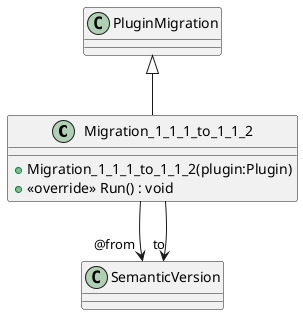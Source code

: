 @startuml
class Migration_1_1_1_to_1_1_2 {
    + Migration_1_1_1_to_1_1_2(plugin:Plugin)
    + <<override>> Run() : void
}
PluginMigration <|-- Migration_1_1_1_to_1_1_2
Migration_1_1_1_to_1_1_2 --> "@from" SemanticVersion
Migration_1_1_1_to_1_1_2 --> "to" SemanticVersion
@enduml
